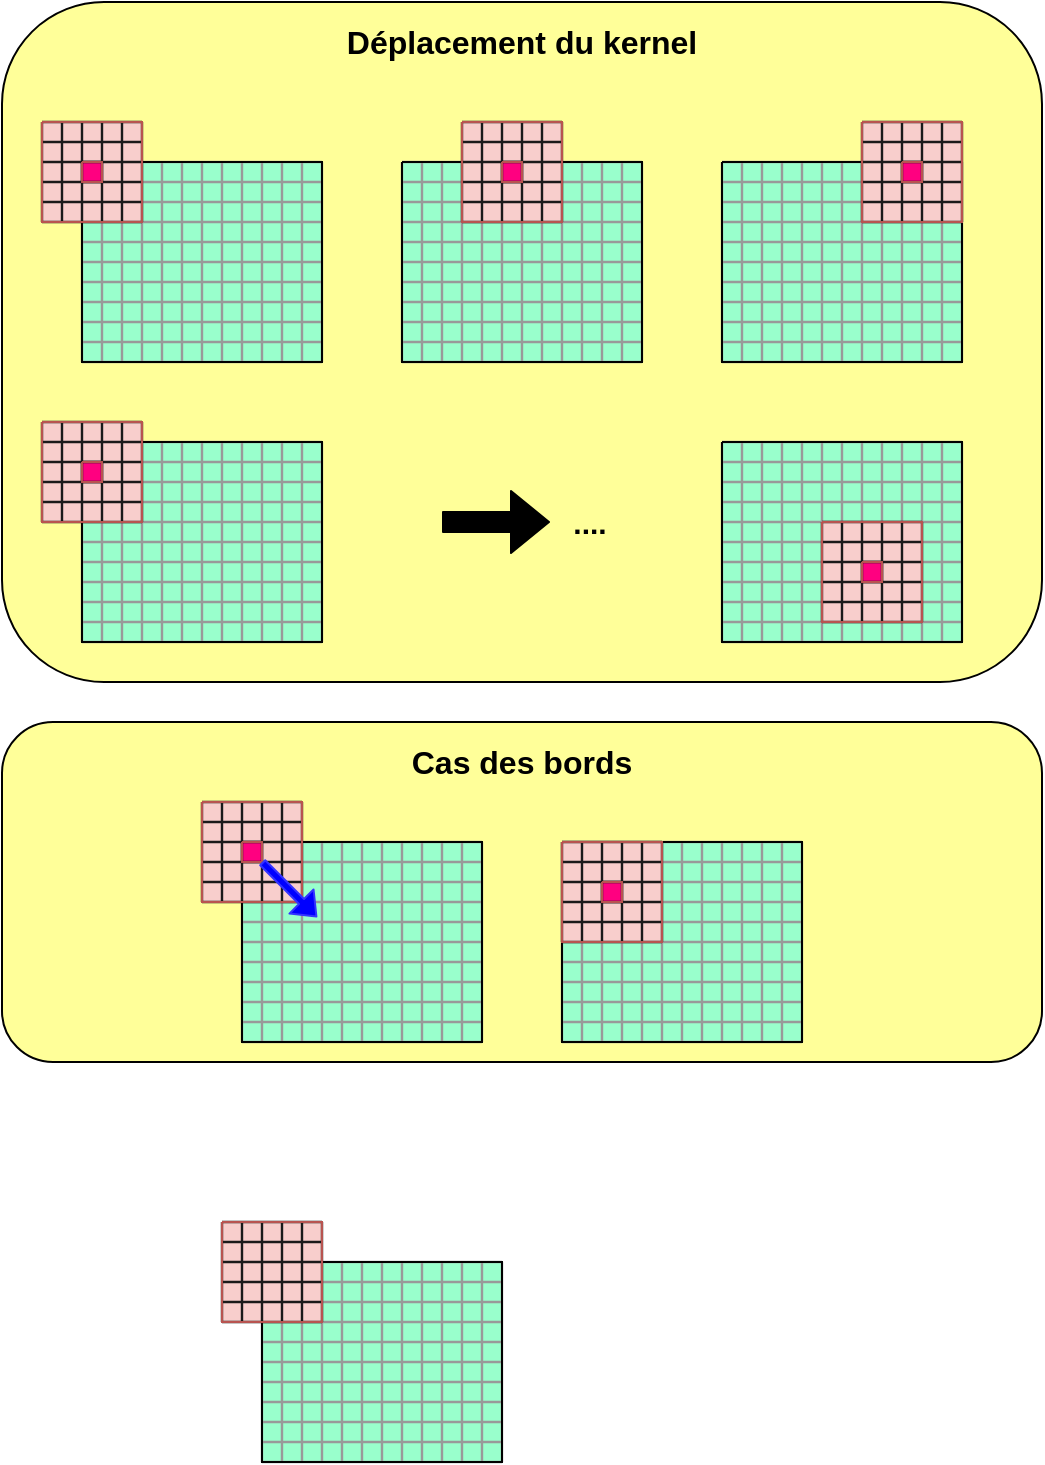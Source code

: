 <mxfile version="14.6.3" type="device"><diagram id="LcxOinQEfC4svPPr9J3s" name="Page-1"><mxGraphModel dx="944" dy="526" grid="1" gridSize="10" guides="1" tooltips="1" connect="1" arrows="1" fold="1" page="1" pageScale="1" pageWidth="827" pageHeight="1169" math="0" shadow="0"><root><mxCell id="0"/><mxCell id="1" parent="0"/><mxCell id="24zfTkVEMJRhdeFP0YiK-32" value="" style="rounded=1;whiteSpace=wrap;html=1;strokeWidth=1;fillColor=#FFFF99;" parent="1" vertex="1"><mxGeometry x="160" y="70" width="520" height="340" as="geometry"/></mxCell><mxCell id="24zfTkVEMJRhdeFP0YiK-31" value="" style="rounded=1;whiteSpace=wrap;html=1;strokeWidth=1;fillColor=#FFFF99;" parent="1" vertex="1"><mxGeometry x="160" y="430" width="520" height="170" as="geometry"/></mxCell><mxCell id="24zfTkVEMJRhdeFP0YiK-1" value="" style="verticalLabelPosition=bottom;verticalAlign=top;html=1;shape=mxgraph.basic.patternFillRect;fillStyle=grid;step=10;fillStrokeWidth=1.2;fillStrokeColor=#999999;strokeWidth=1;fillColor=#99FFCC;" parent="1" vertex="1"><mxGeometry x="200" y="150" width="120" height="100" as="geometry"/></mxCell><mxCell id="24zfTkVEMJRhdeFP0YiK-2" value="" style="verticalLabelPosition=bottom;verticalAlign=top;html=1;shape=mxgraph.basic.patternFillRect;fillStyle=grid;step=10;fillStrokeWidth=1.2;fillStrokeColor=#1A1A1A;fillColor=#f8cecc;strokeColor=#b85450;" parent="1" vertex="1"><mxGeometry x="180" y="130" width="50" height="50" as="geometry"/></mxCell><mxCell id="24zfTkVEMJRhdeFP0YiK-3" value="" style="verticalLabelPosition=bottom;verticalAlign=top;html=1;shape=mxgraph.basic.patternFillRect;fillStyle=grid;step=10;fillStrokeWidth=1.2;fillStrokeColor=#999999;strokeWidth=1;fillColor=#99FFCC;" parent="1" vertex="1"><mxGeometry x="360" y="150" width="120" height="100" as="geometry"/></mxCell><mxCell id="24zfTkVEMJRhdeFP0YiK-4" value="" style="verticalLabelPosition=bottom;verticalAlign=top;html=1;shape=mxgraph.basic.patternFillRect;fillStyle=grid;step=10;fillStrokeWidth=1.2;fillStrokeColor=#1A1A1A;fillColor=#f8cecc;strokeColor=#b85450;" parent="1" vertex="1"><mxGeometry x="390" y="130" width="50" height="50" as="geometry"/></mxCell><mxCell id="24zfTkVEMJRhdeFP0YiK-6" value="" style="verticalLabelPosition=bottom;verticalAlign=top;html=1;shape=mxgraph.basic.patternFillRect;fillStyle=grid;step=10;fillStrokeWidth=1.2;fillStrokeColor=#1A1A1A;strokeColor=#b85450;fillColor=#FF0080;" parent="1" vertex="1"><mxGeometry x="200" y="150" width="10" height="10" as="geometry"/></mxCell><mxCell id="24zfTkVEMJRhdeFP0YiK-7" value="" style="verticalLabelPosition=bottom;verticalAlign=top;html=1;shape=mxgraph.basic.patternFillRect;fillStyle=grid;step=10;fillStrokeWidth=1.2;fillStrokeColor=#1A1A1A;strokeColor=#b85450;fillColor=#FF0080;" parent="1" vertex="1"><mxGeometry x="410" y="150" width="10" height="10" as="geometry"/></mxCell><mxCell id="24zfTkVEMJRhdeFP0YiK-8" value="&lt;b&gt;&lt;font style=&quot;font-size: 16px&quot;&gt;Déplacement du kernel&lt;/font&gt;&lt;/b&gt;" style="text;html=1;strokeColor=none;fillColor=none;align=center;verticalAlign=middle;whiteSpace=wrap;rounded=0;" parent="1" vertex="1"><mxGeometry x="325" y="80" width="190" height="20" as="geometry"/></mxCell><mxCell id="24zfTkVEMJRhdeFP0YiK-9" value="" style="verticalLabelPosition=bottom;verticalAlign=top;html=1;shape=mxgraph.basic.patternFillRect;fillStyle=grid;step=10;fillStrokeWidth=1.2;fillStrokeColor=#999999;strokeWidth=1;fillColor=#99FFCC;" parent="1" vertex="1"><mxGeometry x="520" y="150" width="120" height="100" as="geometry"/></mxCell><mxCell id="24zfTkVEMJRhdeFP0YiK-10" value="" style="verticalLabelPosition=bottom;verticalAlign=top;html=1;shape=mxgraph.basic.patternFillRect;fillStyle=grid;step=10;fillStrokeWidth=1.2;fillStrokeColor=#1A1A1A;fillColor=#f8cecc;strokeColor=#b85450;" parent="1" vertex="1"><mxGeometry x="590" y="130" width="50" height="50" as="geometry"/></mxCell><mxCell id="24zfTkVEMJRhdeFP0YiK-11" value="" style="verticalLabelPosition=bottom;verticalAlign=top;html=1;shape=mxgraph.basic.patternFillRect;fillStyle=grid;step=10;fillStrokeWidth=1.2;fillStrokeColor=#1A1A1A;strokeColor=#b85450;fillColor=#FF0080;" parent="1" vertex="1"><mxGeometry x="610" y="150" width="10" height="10" as="geometry"/></mxCell><mxCell id="24zfTkVEMJRhdeFP0YiK-12" value="" style="verticalLabelPosition=bottom;verticalAlign=top;html=1;shape=mxgraph.basic.patternFillRect;fillStyle=grid;step=10;fillStrokeWidth=1.2;fillStrokeColor=#999999;strokeWidth=1;fillColor=#99FFCC;" parent="1" vertex="1"><mxGeometry x="200" y="290" width="120" height="100" as="geometry"/></mxCell><mxCell id="24zfTkVEMJRhdeFP0YiK-13" value="" style="verticalLabelPosition=bottom;verticalAlign=top;html=1;shape=mxgraph.basic.patternFillRect;fillStyle=grid;step=10;fillStrokeWidth=1.2;fillStrokeColor=#1A1A1A;fillColor=#f8cecc;strokeColor=#b85450;" parent="1" vertex="1"><mxGeometry x="180" y="280" width="50" height="50" as="geometry"/></mxCell><mxCell id="24zfTkVEMJRhdeFP0YiK-14" value="" style="verticalLabelPosition=bottom;verticalAlign=top;html=1;shape=mxgraph.basic.patternFillRect;fillStyle=grid;step=10;fillStrokeWidth=1.2;fillStrokeColor=#1A1A1A;strokeColor=#b85450;fillColor=#FF0080;" parent="1" vertex="1"><mxGeometry x="200" y="300" width="10" height="10" as="geometry"/></mxCell><mxCell id="24zfTkVEMJRhdeFP0YiK-15" value="" style="verticalLabelPosition=bottom;verticalAlign=top;html=1;shape=mxgraph.basic.patternFillRect;fillStyle=grid;step=10;fillStrokeWidth=1.2;fillStrokeColor=#999999;strokeWidth=1;fillColor=#99FFCC;" parent="1" vertex="1"><mxGeometry x="520" y="290" width="120" height="100" as="geometry"/></mxCell><mxCell id="24zfTkVEMJRhdeFP0YiK-16" value="" style="verticalLabelPosition=bottom;verticalAlign=top;html=1;shape=mxgraph.basic.patternFillRect;fillStyle=grid;step=10;fillStrokeWidth=1.2;fillStrokeColor=#1A1A1A;fillColor=#f8cecc;strokeColor=#b85450;" parent="1" vertex="1"><mxGeometry x="570" y="330" width="50" height="50" as="geometry"/></mxCell><mxCell id="24zfTkVEMJRhdeFP0YiK-17" value="" style="verticalLabelPosition=bottom;verticalAlign=top;html=1;shape=mxgraph.basic.patternFillRect;fillStyle=grid;step=10;fillStrokeWidth=1.2;fillStrokeColor=#1A1A1A;strokeColor=#b85450;fillColor=#FF0080;" parent="1" vertex="1"><mxGeometry x="590" y="350" width="10" height="10" as="geometry"/></mxCell><mxCell id="24zfTkVEMJRhdeFP0YiK-19" value="" style="shape=flexArrow;endArrow=classic;html=1;fillColor=#000000;" parent="1" target="24zfTkVEMJRhdeFP0YiK-20" edge="1"><mxGeometry width="50" height="50" relative="1" as="geometry"><mxPoint x="380" y="330" as="sourcePoint"/><mxPoint x="460" y="330" as="targetPoint"/></mxGeometry></mxCell><mxCell id="24zfTkVEMJRhdeFP0YiK-20" value="&lt;b&gt;&lt;font style=&quot;font-size: 15px&quot;&gt;....&lt;/font&gt;&lt;/b&gt;" style="text;html=1;strokeColor=none;fillColor=none;align=center;verticalAlign=middle;whiteSpace=wrap;rounded=0;" parent="1" vertex="1"><mxGeometry x="434" y="320" width="40" height="20" as="geometry"/></mxCell><mxCell id="24zfTkVEMJRhdeFP0YiK-21" value="&lt;b&gt;&lt;font style=&quot;font-size: 16px&quot;&gt;Cas des bords&lt;/font&gt;&lt;/b&gt;" style="text;html=1;strokeColor=none;fillColor=none;align=center;verticalAlign=middle;whiteSpace=wrap;rounded=0;" parent="1" vertex="1"><mxGeometry x="325" y="440" width="190" height="20" as="geometry"/></mxCell><mxCell id="24zfTkVEMJRhdeFP0YiK-22" value="" style="verticalLabelPosition=bottom;verticalAlign=top;html=1;shape=mxgraph.basic.patternFillRect;fillStyle=grid;step=10;fillStrokeWidth=1.2;fillStrokeColor=#999999;strokeWidth=1;fillColor=#99FFCC;" parent="1" vertex="1"><mxGeometry x="280" y="490" width="120" height="100" as="geometry"/></mxCell><mxCell id="24zfTkVEMJRhdeFP0YiK-23" value="" style="verticalLabelPosition=bottom;verticalAlign=top;html=1;shape=mxgraph.basic.patternFillRect;fillStyle=grid;step=10;fillStrokeWidth=1.2;fillStrokeColor=#1A1A1A;fillColor=#f8cecc;strokeColor=#b85450;" parent="1" vertex="1"><mxGeometry x="260" y="470" width="50" height="50" as="geometry"/></mxCell><mxCell id="24zfTkVEMJRhdeFP0YiK-24" value="" style="verticalLabelPosition=bottom;verticalAlign=top;html=1;shape=mxgraph.basic.patternFillRect;fillStyle=grid;step=10;fillStrokeWidth=1.2;fillStrokeColor=#1A1A1A;strokeColor=#b85450;fillColor=#FF0080;" parent="1" vertex="1"><mxGeometry x="280" y="490" width="10" height="10" as="geometry"/></mxCell><mxCell id="24zfTkVEMJRhdeFP0YiK-26" value="" style="shape=flexArrow;endArrow=classic;html=1;strokeColor=#3333FF;fillColor=#0000FF;width=3.548;endSize=3.187;endWidth=12.492;entryX=0.313;entryY=0.376;entryDx=0;entryDy=0;entryPerimeter=0;" parent="1" target="24zfTkVEMJRhdeFP0YiK-22" edge="1"><mxGeometry width="50" height="50" relative="1" as="geometry"><mxPoint x="290" y="500" as="sourcePoint"/><mxPoint x="350" y="550" as="targetPoint"/></mxGeometry></mxCell><mxCell id="24zfTkVEMJRhdeFP0YiK-27" value="" style="verticalLabelPosition=bottom;verticalAlign=top;html=1;shape=mxgraph.basic.patternFillRect;fillStyle=grid;step=10;fillStrokeWidth=1.2;fillStrokeColor=#999999;strokeWidth=1;fillColor=#99FFCC;" parent="1" vertex="1"><mxGeometry x="440" y="490" width="120" height="100" as="geometry"/></mxCell><mxCell id="24zfTkVEMJRhdeFP0YiK-28" value="" style="verticalLabelPosition=bottom;verticalAlign=top;html=1;shape=mxgraph.basic.patternFillRect;fillStyle=grid;step=10;fillStrokeWidth=1.2;fillStrokeColor=#1A1A1A;fillColor=#f8cecc;strokeColor=#b85450;" parent="1" vertex="1"><mxGeometry x="440" y="490" width="50" height="50" as="geometry"/></mxCell><mxCell id="24zfTkVEMJRhdeFP0YiK-29" value="" style="verticalLabelPosition=bottom;verticalAlign=top;html=1;shape=mxgraph.basic.patternFillRect;fillStyle=grid;step=10;fillStrokeWidth=1.2;fillStrokeColor=#1A1A1A;strokeColor=#b85450;fillColor=#FF0080;" parent="1" vertex="1"><mxGeometry x="460" y="510" width="10" height="10" as="geometry"/></mxCell><mxCell id="24zfTkVEMJRhdeFP0YiK-33" value="" style="verticalLabelPosition=bottom;verticalAlign=top;html=1;shape=mxgraph.basic.patternFillRect;fillStyle=grid;step=10;fillStrokeWidth=1.2;fillStrokeColor=#999999;strokeWidth=1;fillColor=#99FFCC;" parent="1" vertex="1"><mxGeometry x="290" y="700" width="120" height="100" as="geometry"/></mxCell><mxCell id="24zfTkVEMJRhdeFP0YiK-34" value="" style="verticalLabelPosition=bottom;verticalAlign=top;html=1;shape=mxgraph.basic.patternFillRect;fillStyle=grid;step=10;fillStrokeWidth=1.2;fillStrokeColor=#1A1A1A;fillColor=#f8cecc;strokeColor=#b85450;" parent="1" vertex="1"><mxGeometry x="270" y="680" width="50" height="50" as="geometry"/></mxCell></root></mxGraphModel></diagram></mxfile>